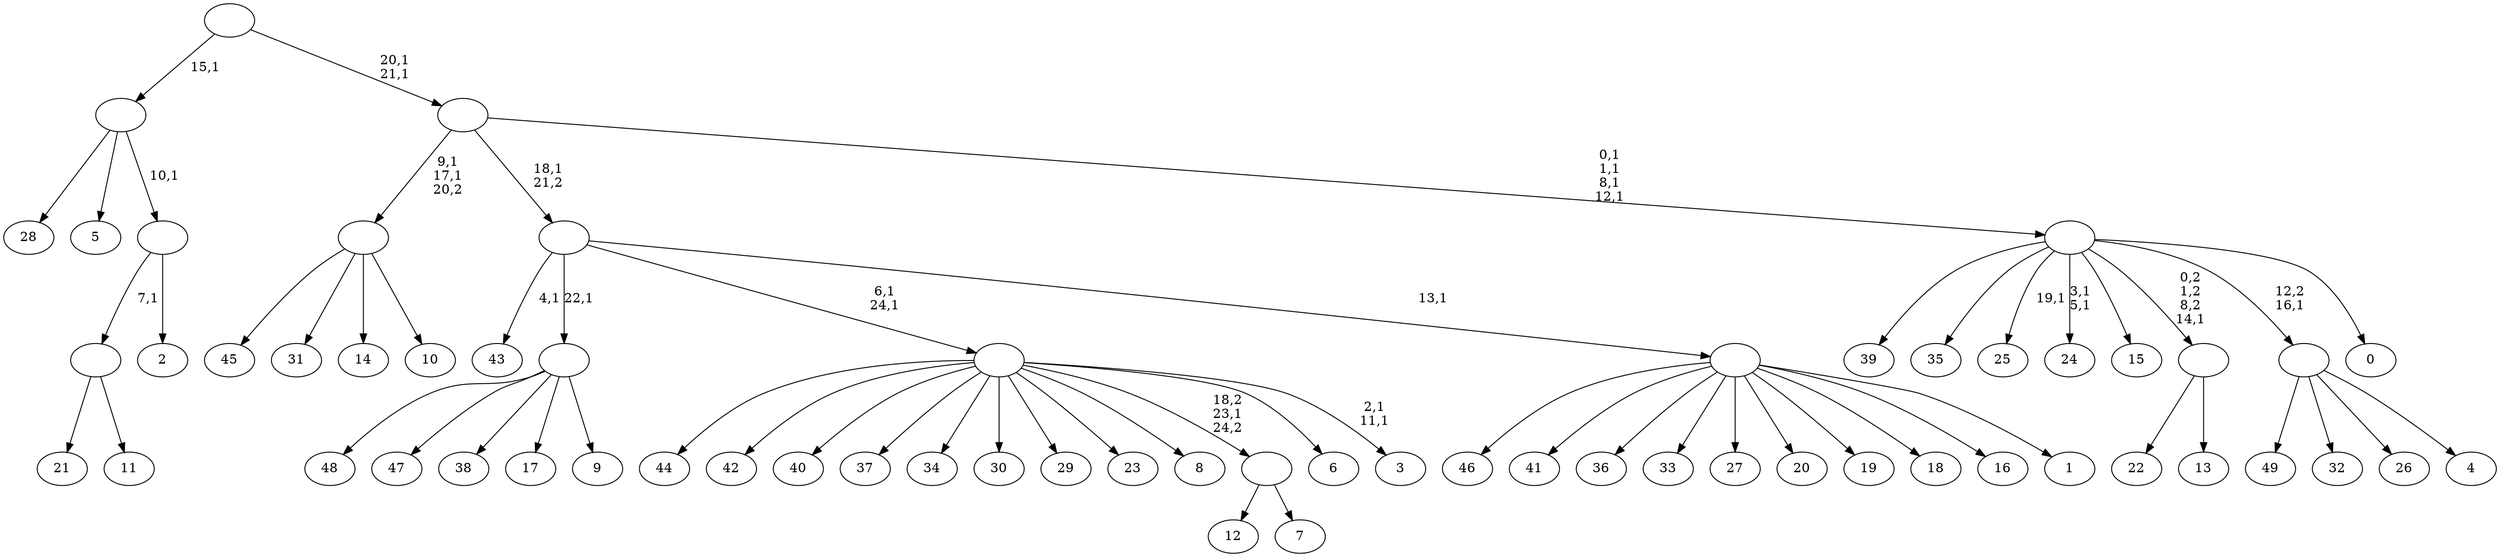 digraph T {
	75 [label="49"]
	74 [label="48"]
	73 [label="47"]
	72 [label="46"]
	71 [label="45"]
	70 [label="44"]
	69 [label="43"]
	67 [label="42"]
	66 [label="41"]
	65 [label="40"]
	64 [label="39"]
	63 [label="38"]
	62 [label="37"]
	61 [label="36"]
	60 [label="35"]
	59 [label="34"]
	58 [label="33"]
	57 [label="32"]
	56 [label="31"]
	55 [label="30"]
	54 [label="29"]
	53 [label="28"]
	52 [label="27"]
	51 [label="26"]
	50 [label="25"]
	48 [label="24"]
	45 [label="23"]
	44 [label="22"]
	43 [label="21"]
	42 [label="20"]
	41 [label="19"]
	40 [label="18"]
	39 [label="17"]
	38 [label="16"]
	37 [label="15"]
	36 [label="14"]
	35 [label="13"]
	34 [label=""]
	33 [label="12"]
	32 [label="11"]
	31 [label=""]
	30 [label="10"]
	29 [label=""]
	27 [label="9"]
	26 [label=""]
	25 [label="8"]
	24 [label="7"]
	23 [label=""]
	22 [label="6"]
	21 [label="5"]
	20 [label="4"]
	19 [label=""]
	18 [label="3"]
	15 [label=""]
	13 [label="2"]
	12 [label=""]
	11 [label=""]
	10 [label="1"]
	9 [label=""]
	8 [label=""]
	7 [label="0"]
	6 [label=""]
	2 [label=""]
	0 [label=""]
	34 -> 44 [label=""]
	34 -> 35 [label=""]
	31 -> 43 [label=""]
	31 -> 32 [label=""]
	29 -> 71 [label=""]
	29 -> 56 [label=""]
	29 -> 36 [label=""]
	29 -> 30 [label=""]
	26 -> 74 [label=""]
	26 -> 73 [label=""]
	26 -> 63 [label=""]
	26 -> 39 [label=""]
	26 -> 27 [label=""]
	23 -> 33 [label=""]
	23 -> 24 [label=""]
	19 -> 75 [label=""]
	19 -> 57 [label=""]
	19 -> 51 [label=""]
	19 -> 20 [label=""]
	15 -> 18 [label="2,1\n11,1"]
	15 -> 70 [label=""]
	15 -> 67 [label=""]
	15 -> 65 [label=""]
	15 -> 62 [label=""]
	15 -> 59 [label=""]
	15 -> 55 [label=""]
	15 -> 54 [label=""]
	15 -> 45 [label=""]
	15 -> 25 [label=""]
	15 -> 23 [label="18,2\n23,1\n24,2"]
	15 -> 22 [label=""]
	12 -> 31 [label="7,1"]
	12 -> 13 [label=""]
	11 -> 53 [label=""]
	11 -> 21 [label=""]
	11 -> 12 [label="10,1"]
	9 -> 72 [label=""]
	9 -> 66 [label=""]
	9 -> 61 [label=""]
	9 -> 58 [label=""]
	9 -> 52 [label=""]
	9 -> 42 [label=""]
	9 -> 41 [label=""]
	9 -> 40 [label=""]
	9 -> 38 [label=""]
	9 -> 10 [label=""]
	8 -> 15 [label="6,1\n24,1"]
	8 -> 69 [label="4,1"]
	8 -> 26 [label="22,1"]
	8 -> 9 [label="13,1"]
	6 -> 48 [label="3,1\n5,1"]
	6 -> 50 [label="19,1"]
	6 -> 64 [label=""]
	6 -> 60 [label=""]
	6 -> 37 [label=""]
	6 -> 34 [label="0,2\n1,2\n8,2\n14,1"]
	6 -> 19 [label="12,2\n16,1"]
	6 -> 7 [label=""]
	2 -> 6 [label="0,1\n1,1\n8,1\n12,1"]
	2 -> 29 [label="9,1\n17,1\n20,2"]
	2 -> 8 [label="18,1\n21,2"]
	0 -> 2 [label="20,1\n21,1"]
	0 -> 11 [label="15,1"]
}

